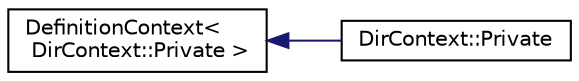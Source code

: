 digraph "Graphical Class Hierarchy"
{
 // INTERACTIVE_SVG=YES
  edge [fontname="Helvetica",fontsize="10",labelfontname="Helvetica",labelfontsize="10"];
  node [fontname="Helvetica",fontsize="10",shape=record];
  rankdir="LR";
  Node0 [label="DefinitionContext\<\l DirContext::Private \>",height=0.2,width=0.4,color="black", fillcolor="white", style="filled",URL="$d6/d49/class_definition_context.html"];
  Node0 -> Node1 [dir="back",color="midnightblue",fontsize="10",style="solid",fontname="Helvetica"];
  Node1 [label="DirContext::Private",height=0.2,width=0.4,color="black", fillcolor="white", style="filled",URL="$dc/db1/class_dir_context_1_1_private.html"];
}
